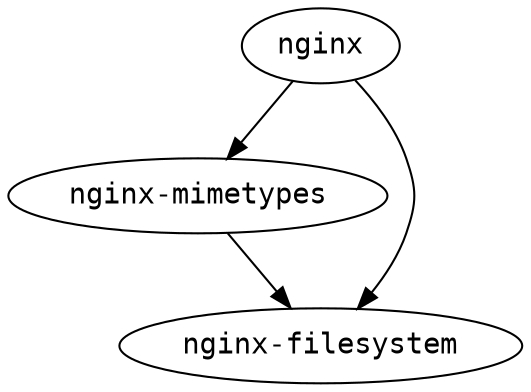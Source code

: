 strict digraph G {
node [fontname=monospace];
  "nginx-mimetypes" -> "nginx-filesystem";
  "nginx" -> "nginx-filesystem";
  "nginx" -> "nginx-mimetypes";
}
